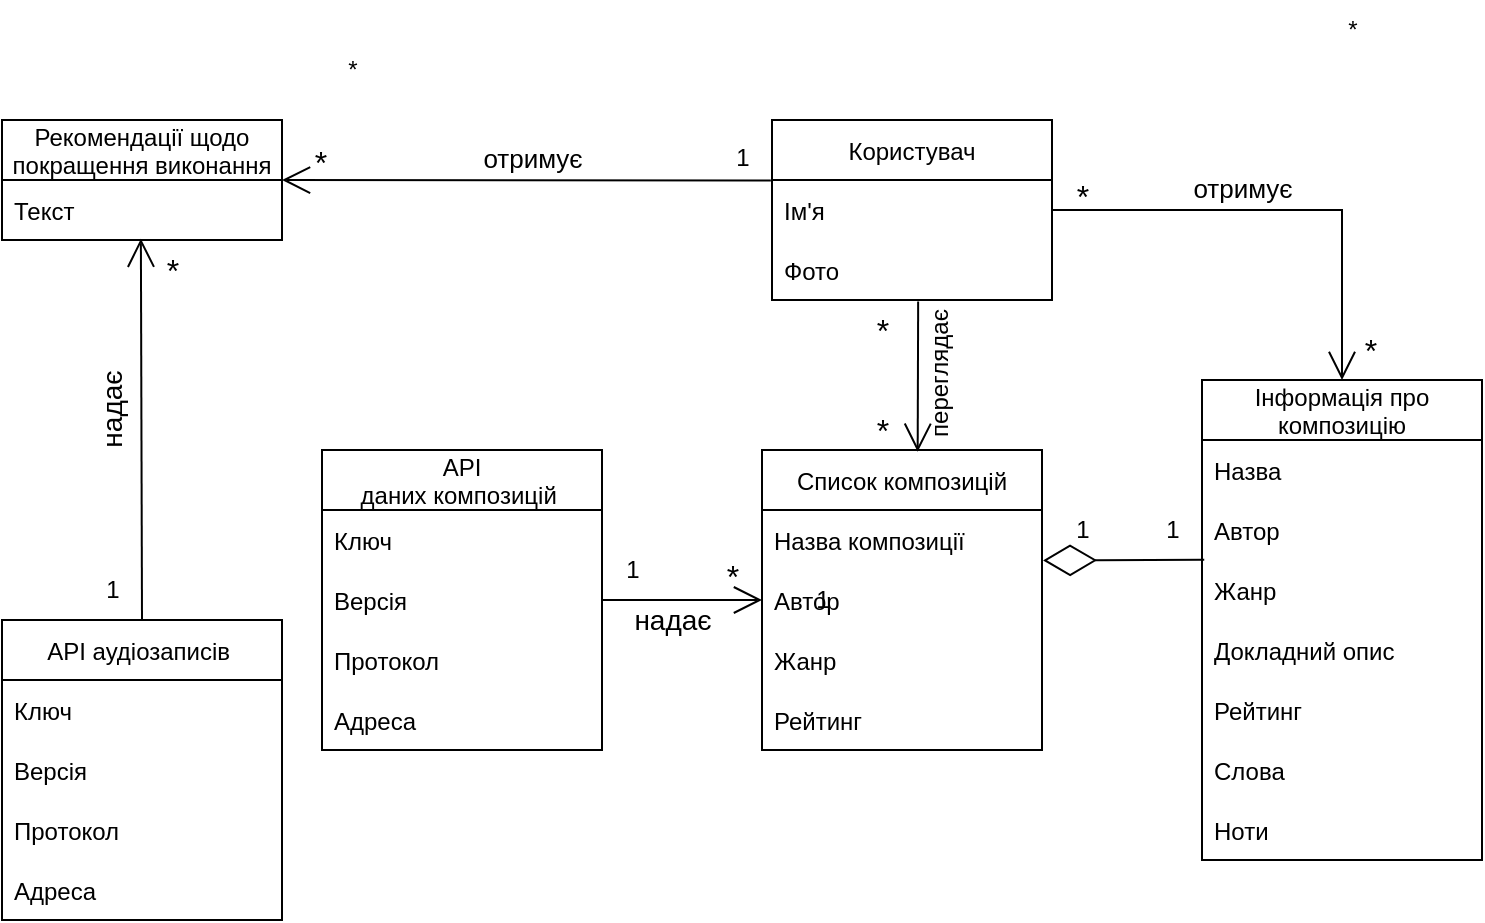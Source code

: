 <mxfile version="20.4.0" type="github"><diagram id="RGUGIV4TdAp76ttHS2Wy" name="Page-1"><mxGraphModel dx="1221" dy="613" grid="1" gridSize="10" guides="1" tooltips="1" connect="1" arrows="1" fold="1" page="1" pageScale="1" pageWidth="827" pageHeight="1169" math="0" shadow="0"><root><mxCell id="0"/><mxCell id="1" parent="0"/><mxCell id="Cxl0EkzyUdcS85w27EvE-5" value="Користувач" style="swimlane;fontStyle=0;childLayout=stackLayout;horizontal=1;startSize=30;horizontalStack=0;resizeParent=1;resizeParentMax=0;resizeLast=0;collapsible=1;marginBottom=0;" vertex="1" parent="1"><mxGeometry x="385" y="70" width="140" height="90" as="geometry"/></mxCell><mxCell id="Cxl0EkzyUdcS85w27EvE-6" value="Ім'я" style="text;strokeColor=none;fillColor=none;align=left;verticalAlign=middle;spacingLeft=4;spacingRight=4;overflow=hidden;points=[[0,0.5],[1,0.5]];portConstraint=eastwest;rotatable=0;" vertex="1" parent="Cxl0EkzyUdcS85w27EvE-5"><mxGeometry y="30" width="140" height="30" as="geometry"/></mxCell><mxCell id="Cxl0EkzyUdcS85w27EvE-7" value="Фото" style="text;strokeColor=none;fillColor=none;align=left;verticalAlign=middle;spacingLeft=4;spacingRight=4;overflow=hidden;points=[[0,0.5],[1,0.5]];portConstraint=eastwest;rotatable=0;" vertex="1" parent="Cxl0EkzyUdcS85w27EvE-5"><mxGeometry y="60" width="140" height="30" as="geometry"/></mxCell><mxCell id="Cxl0EkzyUdcS85w27EvE-12" value="API &#10;даних композицій " style="swimlane;fontStyle=0;childLayout=stackLayout;horizontal=1;startSize=30;horizontalStack=0;resizeParent=1;resizeParentMax=0;resizeLast=0;collapsible=1;marginBottom=0;" vertex="1" parent="1"><mxGeometry x="160" y="235" width="140" height="150" as="geometry"/></mxCell><mxCell id="Cxl0EkzyUdcS85w27EvE-13" value="Ключ" style="text;strokeColor=none;fillColor=none;align=left;verticalAlign=middle;spacingLeft=4;spacingRight=4;overflow=hidden;points=[[0,0.5],[1,0.5]];portConstraint=eastwest;rotatable=0;" vertex="1" parent="Cxl0EkzyUdcS85w27EvE-12"><mxGeometry y="30" width="140" height="30" as="geometry"/></mxCell><mxCell id="Cxl0EkzyUdcS85w27EvE-14" value="Версія" style="text;strokeColor=none;fillColor=none;align=left;verticalAlign=middle;spacingLeft=4;spacingRight=4;overflow=hidden;points=[[0,0.5],[1,0.5]];portConstraint=eastwest;rotatable=0;" vertex="1" parent="Cxl0EkzyUdcS85w27EvE-12"><mxGeometry y="60" width="140" height="30" as="geometry"/></mxCell><mxCell id="Cxl0EkzyUdcS85w27EvE-17" value="Протокол" style="text;strokeColor=none;fillColor=none;align=left;verticalAlign=middle;spacingLeft=4;spacingRight=4;overflow=hidden;points=[[0,0.5],[1,0.5]];portConstraint=eastwest;rotatable=0;" vertex="1" parent="Cxl0EkzyUdcS85w27EvE-12"><mxGeometry y="90" width="140" height="30" as="geometry"/></mxCell><mxCell id="Cxl0EkzyUdcS85w27EvE-18" value="Адреса" style="text;strokeColor=none;fillColor=none;align=left;verticalAlign=middle;spacingLeft=4;spacingRight=4;overflow=hidden;points=[[0,0.5],[1,0.5]];portConstraint=eastwest;rotatable=0;" vertex="1" parent="Cxl0EkzyUdcS85w27EvE-12"><mxGeometry y="120" width="140" height="30" as="geometry"/></mxCell><mxCell id="Cxl0EkzyUdcS85w27EvE-19" value="Список композицій" style="swimlane;fontStyle=0;childLayout=stackLayout;horizontal=1;startSize=30;horizontalStack=0;resizeParent=1;resizeParentMax=0;resizeLast=0;collapsible=1;marginBottom=0;" vertex="1" parent="1"><mxGeometry x="380" y="235" width="140" height="150" as="geometry"/></mxCell><mxCell id="Cxl0EkzyUdcS85w27EvE-20" value="Назва композиції" style="text;strokeColor=none;fillColor=none;align=left;verticalAlign=middle;spacingLeft=4;spacingRight=4;overflow=hidden;points=[[0,0.5],[1,0.5]];portConstraint=eastwest;rotatable=0;" vertex="1" parent="Cxl0EkzyUdcS85w27EvE-19"><mxGeometry y="30" width="140" height="30" as="geometry"/></mxCell><mxCell id="Cxl0EkzyUdcS85w27EvE-21" value="Автор" style="text;strokeColor=none;fillColor=none;align=left;verticalAlign=middle;spacingLeft=4;spacingRight=4;overflow=hidden;points=[[0,0.5],[1,0.5]];portConstraint=eastwest;rotatable=0;" vertex="1" parent="Cxl0EkzyUdcS85w27EvE-19"><mxGeometry y="60" width="140" height="30" as="geometry"/></mxCell><mxCell id="Cxl0EkzyUdcS85w27EvE-22" value="Жанр" style="text;strokeColor=none;fillColor=none;align=left;verticalAlign=middle;spacingLeft=4;spacingRight=4;overflow=hidden;points=[[0,0.5],[1,0.5]];portConstraint=eastwest;rotatable=0;" vertex="1" parent="Cxl0EkzyUdcS85w27EvE-19"><mxGeometry y="90" width="140" height="30" as="geometry"/></mxCell><mxCell id="Cxl0EkzyUdcS85w27EvE-24" value="Рейтинг" style="text;strokeColor=none;fillColor=none;align=left;verticalAlign=middle;spacingLeft=4;spacingRight=4;overflow=hidden;points=[[0,0.5],[1,0.5]];portConstraint=eastwest;rotatable=0;" vertex="1" parent="Cxl0EkzyUdcS85w27EvE-19"><mxGeometry y="120" width="140" height="30" as="geometry"/></mxCell><mxCell id="Cxl0EkzyUdcS85w27EvE-25" value="Інформація про &#10;композицію" style="swimlane;fontStyle=0;childLayout=stackLayout;horizontal=1;startSize=30;horizontalStack=0;resizeParent=1;resizeParentMax=0;resizeLast=0;collapsible=1;marginBottom=0;" vertex="1" parent="1"><mxGeometry x="600" y="200" width="140" height="240" as="geometry"/></mxCell><mxCell id="Cxl0EkzyUdcS85w27EvE-26" value="Назва" style="text;strokeColor=none;fillColor=none;align=left;verticalAlign=middle;spacingLeft=4;spacingRight=4;overflow=hidden;points=[[0,0.5],[1,0.5]];portConstraint=eastwest;rotatable=0;" vertex="1" parent="Cxl0EkzyUdcS85w27EvE-25"><mxGeometry y="30" width="140" height="30" as="geometry"/></mxCell><mxCell id="Cxl0EkzyUdcS85w27EvE-27" value="Автор" style="text;strokeColor=none;fillColor=none;align=left;verticalAlign=middle;spacingLeft=4;spacingRight=4;overflow=hidden;points=[[0,0.5],[1,0.5]];portConstraint=eastwest;rotatable=0;" vertex="1" parent="Cxl0EkzyUdcS85w27EvE-25"><mxGeometry y="60" width="140" height="30" as="geometry"/></mxCell><mxCell id="Cxl0EkzyUdcS85w27EvE-28" value="Жанр" style="text;strokeColor=none;fillColor=none;align=left;verticalAlign=middle;spacingLeft=4;spacingRight=4;overflow=hidden;points=[[0,0.5],[1,0.5]];portConstraint=eastwest;rotatable=0;" vertex="1" parent="Cxl0EkzyUdcS85w27EvE-25"><mxGeometry y="90" width="140" height="30" as="geometry"/></mxCell><mxCell id="Cxl0EkzyUdcS85w27EvE-29" value="Докладний опис" style="text;strokeColor=none;fillColor=none;align=left;verticalAlign=middle;spacingLeft=4;spacingRight=4;overflow=hidden;points=[[0,0.5],[1,0.5]];portConstraint=eastwest;rotatable=0;" vertex="1" parent="Cxl0EkzyUdcS85w27EvE-25"><mxGeometry y="120" width="140" height="30" as="geometry"/></mxCell><mxCell id="Cxl0EkzyUdcS85w27EvE-30" value="Рейтинг" style="text;strokeColor=none;fillColor=none;align=left;verticalAlign=middle;spacingLeft=4;spacingRight=4;overflow=hidden;points=[[0,0.5],[1,0.5]];portConstraint=eastwest;rotatable=0;" vertex="1" parent="Cxl0EkzyUdcS85w27EvE-25"><mxGeometry y="150" width="140" height="30" as="geometry"/></mxCell><mxCell id="Cxl0EkzyUdcS85w27EvE-46" value="Слова" style="text;strokeColor=none;fillColor=none;align=left;verticalAlign=middle;spacingLeft=4;spacingRight=4;overflow=hidden;points=[[0,0.5],[1,0.5]];portConstraint=eastwest;rotatable=0;" vertex="1" parent="Cxl0EkzyUdcS85w27EvE-25"><mxGeometry y="180" width="140" height="30" as="geometry"/></mxCell><mxCell id="Cxl0EkzyUdcS85w27EvE-47" value="Ноти" style="text;strokeColor=none;fillColor=none;align=left;verticalAlign=middle;spacingLeft=4;spacingRight=4;overflow=hidden;points=[[0,0.5],[1,0.5]];portConstraint=eastwest;rotatable=0;" vertex="1" parent="Cxl0EkzyUdcS85w27EvE-25"><mxGeometry y="210" width="140" height="30" as="geometry"/></mxCell><mxCell id="Cxl0EkzyUdcS85w27EvE-31" value="API аудіозаписів " style="swimlane;fontStyle=0;childLayout=stackLayout;horizontal=1;startSize=30;horizontalStack=0;resizeParent=1;resizeParentMax=0;resizeLast=0;collapsible=1;marginBottom=0;" vertex="1" parent="1"><mxGeometry y="320" width="140" height="150" as="geometry"/></mxCell><mxCell id="Cxl0EkzyUdcS85w27EvE-32" value="Ключ" style="text;strokeColor=none;fillColor=none;align=left;verticalAlign=middle;spacingLeft=4;spacingRight=4;overflow=hidden;points=[[0,0.5],[1,0.5]];portConstraint=eastwest;rotatable=0;" vertex="1" parent="Cxl0EkzyUdcS85w27EvE-31"><mxGeometry y="30" width="140" height="30" as="geometry"/></mxCell><mxCell id="Cxl0EkzyUdcS85w27EvE-33" value="Версія" style="text;strokeColor=none;fillColor=none;align=left;verticalAlign=middle;spacingLeft=4;spacingRight=4;overflow=hidden;points=[[0,0.5],[1,0.5]];portConstraint=eastwest;rotatable=0;" vertex="1" parent="Cxl0EkzyUdcS85w27EvE-31"><mxGeometry y="60" width="140" height="30" as="geometry"/></mxCell><mxCell id="Cxl0EkzyUdcS85w27EvE-34" value="Протокол" style="text;strokeColor=none;fillColor=none;align=left;verticalAlign=middle;spacingLeft=4;spacingRight=4;overflow=hidden;points=[[0,0.5],[1,0.5]];portConstraint=eastwest;rotatable=0;" vertex="1" parent="Cxl0EkzyUdcS85w27EvE-31"><mxGeometry y="90" width="140" height="30" as="geometry"/></mxCell><mxCell id="Cxl0EkzyUdcS85w27EvE-35" value="Адреса" style="text;strokeColor=none;fillColor=none;align=left;verticalAlign=middle;spacingLeft=4;spacingRight=4;overflow=hidden;points=[[0,0.5],[1,0.5]];portConstraint=eastwest;rotatable=0;" vertex="1" parent="Cxl0EkzyUdcS85w27EvE-31"><mxGeometry y="120" width="140" height="30" as="geometry"/></mxCell><mxCell id="Cxl0EkzyUdcS85w27EvE-36" value="Рекомендації щодо &#10;покращення виконання" style="swimlane;fontStyle=0;childLayout=stackLayout;horizontal=1;startSize=30;horizontalStack=0;resizeParent=1;resizeParentMax=0;resizeLast=0;collapsible=1;marginBottom=0;" vertex="1" parent="1"><mxGeometry y="70" width="140" height="60" as="geometry"/></mxCell><mxCell id="Cxl0EkzyUdcS85w27EvE-37" value="Текст" style="text;strokeColor=none;fillColor=none;align=left;verticalAlign=middle;spacingLeft=4;spacingRight=4;overflow=hidden;points=[[0,0.5],[1,0.5]];portConstraint=eastwest;rotatable=0;" vertex="1" parent="Cxl0EkzyUdcS85w27EvE-36"><mxGeometry y="30" width="140" height="30" as="geometry"/></mxCell><mxCell id="Cxl0EkzyUdcS85w27EvE-49" value="1" style="text;html=1;align=center;verticalAlign=middle;resizable=0;points=[];autosize=1;strokeColor=none;fillColor=none;" vertex="1" parent="1"><mxGeometry x="570" y="260" width="30" height="30" as="geometry"/></mxCell><mxCell id="Cxl0EkzyUdcS85w27EvE-51" value="1" style="text;html=1;align=center;verticalAlign=middle;resizable=0;points=[];autosize=1;strokeColor=none;fillColor=none;" vertex="1" parent="1"><mxGeometry x="395" y="295" width="30" height="30" as="geometry"/></mxCell><mxCell id="Cxl0EkzyUdcS85w27EvE-52" value="*" style="text;html=1;align=center;verticalAlign=middle;resizable=0;points=[];autosize=1;strokeColor=none;fillColor=none;fontSize=16;" vertex="1" parent="1"><mxGeometry x="350" y="283" width="30" height="30" as="geometry"/></mxCell><mxCell id="Cxl0EkzyUdcS85w27EvE-53" value="" style="endArrow=diamondThin;endFill=0;endSize=24;html=1;rounded=0;exitX=0.008;exitY=-0.003;exitDx=0;exitDy=0;exitPerimeter=0;entryX=1.004;entryY=0.841;entryDx=0;entryDy=0;entryPerimeter=0;" edge="1" parent="1" source="Cxl0EkzyUdcS85w27EvE-28" target="Cxl0EkzyUdcS85w27EvE-20"><mxGeometry width="160" relative="1" as="geometry"><mxPoint x="600" y="150" as="sourcePoint"/><mxPoint x="500" y="150" as="targetPoint"/></mxGeometry></mxCell><mxCell id="Cxl0EkzyUdcS85w27EvE-54" value="1" style="text;html=1;align=center;verticalAlign=middle;resizable=0;points=[];autosize=1;strokeColor=none;fillColor=none;" vertex="1" parent="1"><mxGeometry x="525" y="260" width="30" height="30" as="geometry"/></mxCell><mxCell id="Cxl0EkzyUdcS85w27EvE-56" value="" style="endArrow=open;endFill=1;endSize=12;html=1;rounded=0;exitX=1;exitY=0.5;exitDx=0;exitDy=0;entryX=0;entryY=0.5;entryDx=0;entryDy=0;" edge="1" parent="1" source="Cxl0EkzyUdcS85w27EvE-14" target="Cxl0EkzyUdcS85w27EvE-21"><mxGeometry width="160" relative="1" as="geometry"><mxPoint x="470" y="270" as="sourcePoint"/><mxPoint x="430" y="210" as="targetPoint"/></mxGeometry></mxCell><mxCell id="Cxl0EkzyUdcS85w27EvE-58" value="*" style="text;html=1;align=center;verticalAlign=middle;resizable=0;points=[];autosize=1;strokeColor=none;fillColor=none;" vertex="1" parent="1"><mxGeometry x="160" y="30" width="30" height="30" as="geometry"/></mxCell><mxCell id="Cxl0EkzyUdcS85w27EvE-59" value="*" style="text;html=1;align=center;verticalAlign=middle;resizable=0;points=[];autosize=1;strokeColor=none;fillColor=none;" vertex="1" parent="1"><mxGeometry x="660" y="10" width="30" height="30" as="geometry"/></mxCell><mxCell id="Cxl0EkzyUdcS85w27EvE-60" value="" style="endArrow=open;endFill=1;endSize=12;html=1;rounded=0;exitX=1;exitY=0.5;exitDx=0;exitDy=0;entryX=0.5;entryY=0;entryDx=0;entryDy=0;" edge="1" parent="1" source="Cxl0EkzyUdcS85w27EvE-6" target="Cxl0EkzyUdcS85w27EvE-25"><mxGeometry width="160" relative="1" as="geometry"><mxPoint x="200" y="250" as="sourcePoint"/><mxPoint x="680" y="105" as="targetPoint"/><Array as="points"><mxPoint x="670" y="115"/></Array></mxGeometry></mxCell><mxCell id="Cxl0EkzyUdcS85w27EvE-61" value="1" style="text;html=1;align=center;verticalAlign=middle;resizable=0;points=[];autosize=1;strokeColor=none;fillColor=none;" vertex="1" parent="1"><mxGeometry x="300" y="280" width="30" height="30" as="geometry"/></mxCell><mxCell id="Cxl0EkzyUdcS85w27EvE-62" value="" style="endArrow=open;endFill=1;endSize=12;html=1;rounded=0;exitX=0.522;exitY=1.025;exitDx=0;exitDy=0;exitPerimeter=0;entryX=0.556;entryY=0.006;entryDx=0;entryDy=0;entryPerimeter=0;" edge="1" parent="1" source="Cxl0EkzyUdcS85w27EvE-7" target="Cxl0EkzyUdcS85w27EvE-19"><mxGeometry width="160" relative="1" as="geometry"><mxPoint x="467.5" y="195" as="sourcePoint"/><mxPoint x="460" y="230" as="targetPoint"/><Array as="points"/></mxGeometry></mxCell><mxCell id="Cxl0EkzyUdcS85w27EvE-63" value="*" style="text;html=1;align=center;verticalAlign=middle;resizable=0;points=[];autosize=1;strokeColor=none;fillColor=none;fontSize=16;" vertex="1" parent="1"><mxGeometry x="425" y="160" width="30" height="30" as="geometry"/></mxCell><mxCell id="Cxl0EkzyUdcS85w27EvE-64" value="*" style="text;html=1;align=center;verticalAlign=middle;resizable=0;points=[];autosize=1;strokeColor=none;fillColor=none;fontSize=16;" vertex="1" parent="1"><mxGeometry x="425" y="210" width="30" height="30" as="geometry"/></mxCell><mxCell id="Cxl0EkzyUdcS85w27EvE-65" value="*" style="text;html=1;align=center;verticalAlign=middle;resizable=0;points=[];autosize=1;strokeColor=none;fillColor=none;fontSize=16;" vertex="1" parent="1"><mxGeometry x="525" y="93" width="30" height="30" as="geometry"/></mxCell><mxCell id="Cxl0EkzyUdcS85w27EvE-67" value="*" style="text;html=1;align=center;verticalAlign=middle;resizable=0;points=[];autosize=1;strokeColor=none;fillColor=none;fontSize=16;" vertex="1" parent="1"><mxGeometry x="669" y="170" width="30" height="30" as="geometry"/></mxCell><mxCell id="Cxl0EkzyUdcS85w27EvE-68" value="отримує" style="text;html=1;align=center;verticalAlign=middle;resizable=0;points=[];autosize=1;strokeColor=none;fillColor=none;fontSize=13;" vertex="1" parent="1"><mxGeometry x="585" y="89" width="70" height="30" as="geometry"/></mxCell><mxCell id="Cxl0EkzyUdcS85w27EvE-70" value="надає" style="text;html=1;align=center;verticalAlign=middle;resizable=0;points=[];autosize=1;strokeColor=none;fillColor=none;fontSize=14;" vertex="1" parent="1"><mxGeometry x="305" y="305" width="60" height="30" as="geometry"/></mxCell><mxCell id="Cxl0EkzyUdcS85w27EvE-72" value="переглядає" style="text;html=1;align=center;verticalAlign=middle;resizable=0;points=[];autosize=1;strokeColor=none;fillColor=none;fontSize=12;rotation=-90;" vertex="1" parent="1"><mxGeometry x="424" y="182" width="90" height="30" as="geometry"/></mxCell><mxCell id="Cxl0EkzyUdcS85w27EvE-74" value="1" style="text;html=1;align=center;verticalAlign=middle;resizable=0;points=[];autosize=1;strokeColor=none;fillColor=none;" vertex="1" parent="1"><mxGeometry x="40" y="290" width="30" height="30" as="geometry"/></mxCell><mxCell id="Cxl0EkzyUdcS85w27EvE-75" value="*" style="text;html=1;align=center;verticalAlign=middle;resizable=0;points=[];autosize=1;strokeColor=none;fillColor=none;fontSize=16;" vertex="1" parent="1"><mxGeometry x="70" y="130" width="30" height="30" as="geometry"/></mxCell><mxCell id="Cxl0EkzyUdcS85w27EvE-76" value="" style="endArrow=open;endFill=1;endSize=12;html=1;rounded=0;exitX=0.5;exitY=0;exitDx=0;exitDy=0;entryX=0.496;entryY=0.978;entryDx=0;entryDy=0;entryPerimeter=0;" edge="1" parent="1" source="Cxl0EkzyUdcS85w27EvE-31" target="Cxl0EkzyUdcS85w27EvE-37"><mxGeometry width="160" relative="1" as="geometry"><mxPoint x="310" y="320" as="sourcePoint"/><mxPoint x="390" y="320" as="targetPoint"/></mxGeometry></mxCell><mxCell id="Cxl0EkzyUdcS85w27EvE-77" value="надає" style="text;html=1;align=center;verticalAlign=middle;resizable=0;points=[];autosize=1;strokeColor=none;fillColor=none;fontSize=14;rotation=-90;" vertex="1" parent="1"><mxGeometry x="25" y="200" width="60" height="30" as="geometry"/></mxCell><mxCell id="Cxl0EkzyUdcS85w27EvE-78" value="" style="endArrow=open;endFill=1;endSize=12;html=1;rounded=0;exitX=-0.004;exitY=0.336;exitDx=0;exitDy=0;exitPerimeter=0;" edge="1" parent="1" source="Cxl0EkzyUdcS85w27EvE-5"><mxGeometry width="160" relative="1" as="geometry"><mxPoint x="295" y="96.5" as="sourcePoint"/><mxPoint x="140" y="100" as="targetPoint"/><Array as="points"/></mxGeometry></mxCell><mxCell id="Cxl0EkzyUdcS85w27EvE-79" value="отримує" style="text;html=1;align=center;verticalAlign=middle;resizable=0;points=[];autosize=1;strokeColor=none;fillColor=none;fontSize=13;" vertex="1" parent="1"><mxGeometry x="230" y="74" width="70" height="30" as="geometry"/></mxCell><mxCell id="Cxl0EkzyUdcS85w27EvE-81" value="1" style="text;html=1;align=center;verticalAlign=middle;resizable=0;points=[];autosize=1;strokeColor=none;fillColor=none;" vertex="1" parent="1"><mxGeometry x="355" y="74" width="30" height="30" as="geometry"/></mxCell><mxCell id="Cxl0EkzyUdcS85w27EvE-82" value="*" style="text;html=1;align=center;verticalAlign=middle;resizable=0;points=[];autosize=1;strokeColor=none;fillColor=none;fontSize=16;" vertex="1" parent="1"><mxGeometry x="144" y="76" width="30" height="30" as="geometry"/></mxCell></root></mxGraphModel></diagram></mxfile>